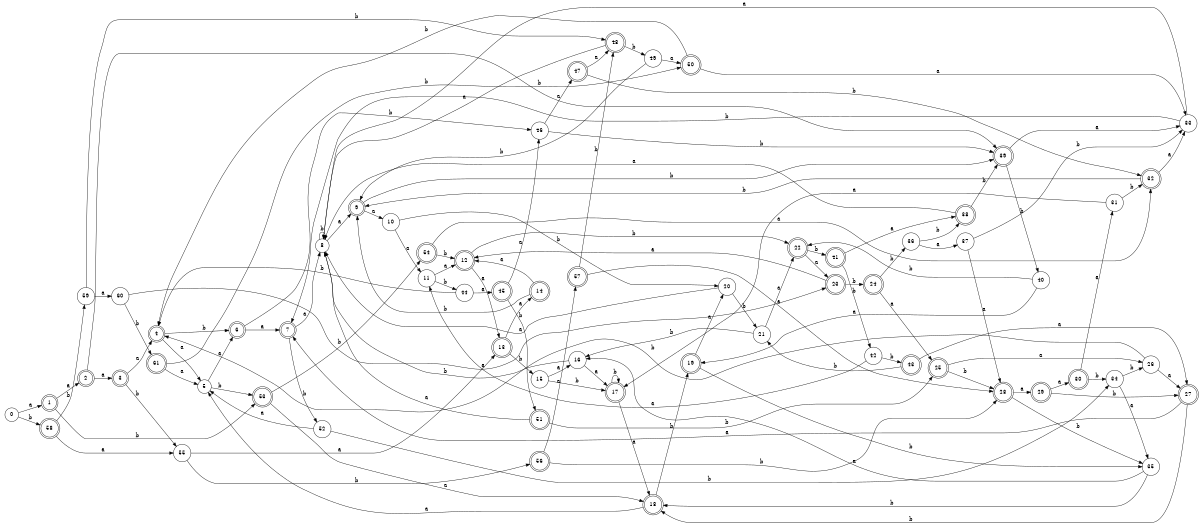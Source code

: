 digraph n50_1 {
__start0 [label="" shape="none"];

rankdir=LR;
size="8,5";

s0 [style="filled", color="black", fillcolor="white" shape="circle", label="0"];
s1 [style="rounded,filled", color="black", fillcolor="white" shape="doublecircle", label="1"];
s2 [style="rounded,filled", color="black", fillcolor="white" shape="doublecircle", label="2"];
s3 [style="rounded,filled", color="black", fillcolor="white" shape="doublecircle", label="3"];
s4 [style="rounded,filled", color="black", fillcolor="white" shape="doublecircle", label="4"];
s5 [style="filled", color="black", fillcolor="white" shape="circle", label="5"];
s6 [style="rounded,filled", color="black", fillcolor="white" shape="doublecircle", label="6"];
s7 [style="rounded,filled", color="black", fillcolor="white" shape="doublecircle", label="7"];
s8 [style="filled", color="black", fillcolor="white" shape="circle", label="8"];
s9 [style="rounded,filled", color="black", fillcolor="white" shape="doublecircle", label="9"];
s10 [style="filled", color="black", fillcolor="white" shape="circle", label="10"];
s11 [style="filled", color="black", fillcolor="white" shape="circle", label="11"];
s12 [style="rounded,filled", color="black", fillcolor="white" shape="doublecircle", label="12"];
s13 [style="rounded,filled", color="black", fillcolor="white" shape="doublecircle", label="13"];
s14 [style="rounded,filled", color="black", fillcolor="white" shape="doublecircle", label="14"];
s15 [style="filled", color="black", fillcolor="white" shape="circle", label="15"];
s16 [style="filled", color="black", fillcolor="white" shape="circle", label="16"];
s17 [style="rounded,filled", color="black", fillcolor="white" shape="doublecircle", label="17"];
s18 [style="rounded,filled", color="black", fillcolor="white" shape="doublecircle", label="18"];
s19 [style="rounded,filled", color="black", fillcolor="white" shape="doublecircle", label="19"];
s20 [style="filled", color="black", fillcolor="white" shape="circle", label="20"];
s21 [style="filled", color="black", fillcolor="white" shape="circle", label="21"];
s22 [style="rounded,filled", color="black", fillcolor="white" shape="doublecircle", label="22"];
s23 [style="rounded,filled", color="black", fillcolor="white" shape="doublecircle", label="23"];
s24 [style="rounded,filled", color="black", fillcolor="white" shape="doublecircle", label="24"];
s25 [style="rounded,filled", color="black", fillcolor="white" shape="doublecircle", label="25"];
s26 [style="filled", color="black", fillcolor="white" shape="circle", label="26"];
s27 [style="rounded,filled", color="black", fillcolor="white" shape="doublecircle", label="27"];
s28 [style="rounded,filled", color="black", fillcolor="white" shape="doublecircle", label="28"];
s29 [style="rounded,filled", color="black", fillcolor="white" shape="doublecircle", label="29"];
s30 [style="rounded,filled", color="black", fillcolor="white" shape="doublecircle", label="30"];
s31 [style="filled", color="black", fillcolor="white" shape="circle", label="31"];
s32 [style="rounded,filled", color="black", fillcolor="white" shape="doublecircle", label="32"];
s33 [style="filled", color="black", fillcolor="white" shape="circle", label="33"];
s34 [style="filled", color="black", fillcolor="white" shape="circle", label="34"];
s35 [style="filled", color="black", fillcolor="white" shape="circle", label="35"];
s36 [style="filled", color="black", fillcolor="white" shape="circle", label="36"];
s37 [style="filled", color="black", fillcolor="white" shape="circle", label="37"];
s38 [style="rounded,filled", color="black", fillcolor="white" shape="doublecircle", label="38"];
s39 [style="rounded,filled", color="black", fillcolor="white" shape="doublecircle", label="39"];
s40 [style="filled", color="black", fillcolor="white" shape="circle", label="40"];
s41 [style="rounded,filled", color="black", fillcolor="white" shape="doublecircle", label="41"];
s42 [style="filled", color="black", fillcolor="white" shape="circle", label="42"];
s43 [style="rounded,filled", color="black", fillcolor="white" shape="doublecircle", label="43"];
s44 [style="filled", color="black", fillcolor="white" shape="circle", label="44"];
s45 [style="rounded,filled", color="black", fillcolor="white" shape="doublecircle", label="45"];
s46 [style="filled", color="black", fillcolor="white" shape="circle", label="46"];
s47 [style="rounded,filled", color="black", fillcolor="white" shape="doublecircle", label="47"];
s48 [style="rounded,filled", color="black", fillcolor="white" shape="doublecircle", label="48"];
s49 [style="filled", color="black", fillcolor="white" shape="circle", label="49"];
s50 [style="rounded,filled", color="black", fillcolor="white" shape="doublecircle", label="50"];
s51 [style="rounded,filled", color="black", fillcolor="white" shape="doublecircle", label="51"];
s52 [style="filled", color="black", fillcolor="white" shape="circle", label="52"];
s53 [style="rounded,filled", color="black", fillcolor="white" shape="doublecircle", label="53"];
s54 [style="rounded,filled", color="black", fillcolor="white" shape="doublecircle", label="54"];
s55 [style="filled", color="black", fillcolor="white" shape="circle", label="55"];
s56 [style="rounded,filled", color="black", fillcolor="white" shape="doublecircle", label="56"];
s57 [style="rounded,filled", color="black", fillcolor="white" shape="doublecircle", label="57"];
s58 [style="rounded,filled", color="black", fillcolor="white" shape="doublecircle", label="58"];
s59 [style="filled", color="black", fillcolor="white" shape="circle", label="59"];
s60 [style="filled", color="black", fillcolor="white" shape="circle", label="60"];
s61 [style="rounded,filled", color="black", fillcolor="white" shape="doublecircle", label="61"];
s0 -> s1 [label="a"];
s0 -> s58 [label="b"];
s1 -> s2 [label="a"];
s1 -> s53 [label="b"];
s2 -> s3 [label="a"];
s2 -> s39 [label="b"];
s3 -> s4 [label="a"];
s3 -> s55 [label="b"];
s4 -> s5 [label="a"];
s4 -> s6 [label="b"];
s5 -> s6 [label="a"];
s5 -> s53 [label="b"];
s6 -> s7 [label="a"];
s6 -> s46 [label="b"];
s7 -> s8 [label="a"];
s7 -> s52 [label="b"];
s8 -> s9 [label="a"];
s8 -> s8 [label="b"];
s9 -> s10 [label="a"];
s9 -> s39 [label="b"];
s10 -> s11 [label="a"];
s10 -> s20 [label="b"];
s11 -> s12 [label="a"];
s11 -> s44 [label="b"];
s12 -> s13 [label="a"];
s12 -> s22 [label="b"];
s13 -> s14 [label="a"];
s13 -> s15 [label="b"];
s14 -> s12 [label="a"];
s14 -> s9 [label="b"];
s15 -> s16 [label="a"];
s15 -> s17 [label="b"];
s16 -> s17 [label="a"];
s16 -> s8 [label="b"];
s17 -> s18 [label="a"];
s17 -> s17 [label="b"];
s18 -> s5 [label="a"];
s18 -> s19 [label="b"];
s19 -> s20 [label="a"];
s19 -> s35 [label="b"];
s20 -> s8 [label="a"];
s20 -> s21 [label="b"];
s21 -> s22 [label="a"];
s21 -> s16 [label="b"];
s22 -> s23 [label="a"];
s22 -> s41 [label="b"];
s23 -> s12 [label="a"];
s23 -> s24 [label="b"];
s24 -> s25 [label="a"];
s24 -> s36 [label="b"];
s25 -> s26 [label="a"];
s25 -> s28 [label="b"];
s26 -> s27 [label="a"];
s26 -> s4 [label="b"];
s27 -> s7 [label="a"];
s27 -> s18 [label="b"];
s28 -> s29 [label="a"];
s28 -> s35 [label="b"];
s29 -> s30 [label="a"];
s29 -> s27 [label="b"];
s30 -> s31 [label="a"];
s30 -> s34 [label="b"];
s31 -> s17 [label="a"];
s31 -> s32 [label="b"];
s32 -> s33 [label="a"];
s32 -> s9 [label="b"];
s33 -> s8 [label="a"];
s33 -> s7 [label="b"];
s34 -> s35 [label="a"];
s34 -> s26 [label="b"];
s35 -> s16 [label="a"];
s35 -> s18 [label="b"];
s36 -> s37 [label="a"];
s36 -> s38 [label="b"];
s37 -> s28 [label="a"];
s37 -> s33 [label="b"];
s38 -> s8 [label="a"];
s38 -> s39 [label="b"];
s39 -> s33 [label="a"];
s39 -> s40 [label="b"];
s40 -> s19 [label="a"];
s40 -> s22 [label="b"];
s41 -> s38 [label="a"];
s41 -> s42 [label="b"];
s42 -> s11 [label="a"];
s42 -> s43 [label="b"];
s43 -> s27 [label="a"];
s43 -> s21 [label="b"];
s44 -> s45 [label="a"];
s44 -> s4 [label="b"];
s45 -> s46 [label="a"];
s45 -> s51 [label="b"];
s46 -> s47 [label="a"];
s46 -> s39 [label="b"];
s47 -> s48 [label="a"];
s47 -> s32 [label="b"];
s48 -> s8 [label="a"];
s48 -> s49 [label="b"];
s49 -> s50 [label="a"];
s49 -> s9 [label="b"];
s50 -> s33 [label="a"];
s50 -> s4 [label="b"];
s51 -> s8 [label="a"];
s51 -> s25 [label="b"];
s52 -> s5 [label="a"];
s52 -> s34 [label="b"];
s53 -> s18 [label="a"];
s53 -> s54 [label="b"];
s54 -> s32 [label="a"];
s54 -> s12 [label="b"];
s55 -> s13 [label="a"];
s55 -> s56 [label="b"];
s56 -> s57 [label="a"];
s56 -> s28 [label="b"];
s57 -> s28 [label="a"];
s57 -> s48 [label="b"];
s58 -> s55 [label="a"];
s58 -> s59 [label="b"];
s59 -> s60 [label="a"];
s59 -> s48 [label="b"];
s60 -> s23 [label="a"];
s60 -> s61 [label="b"];
s61 -> s5 [label="a"];
s61 -> s50 [label="b"];

}
